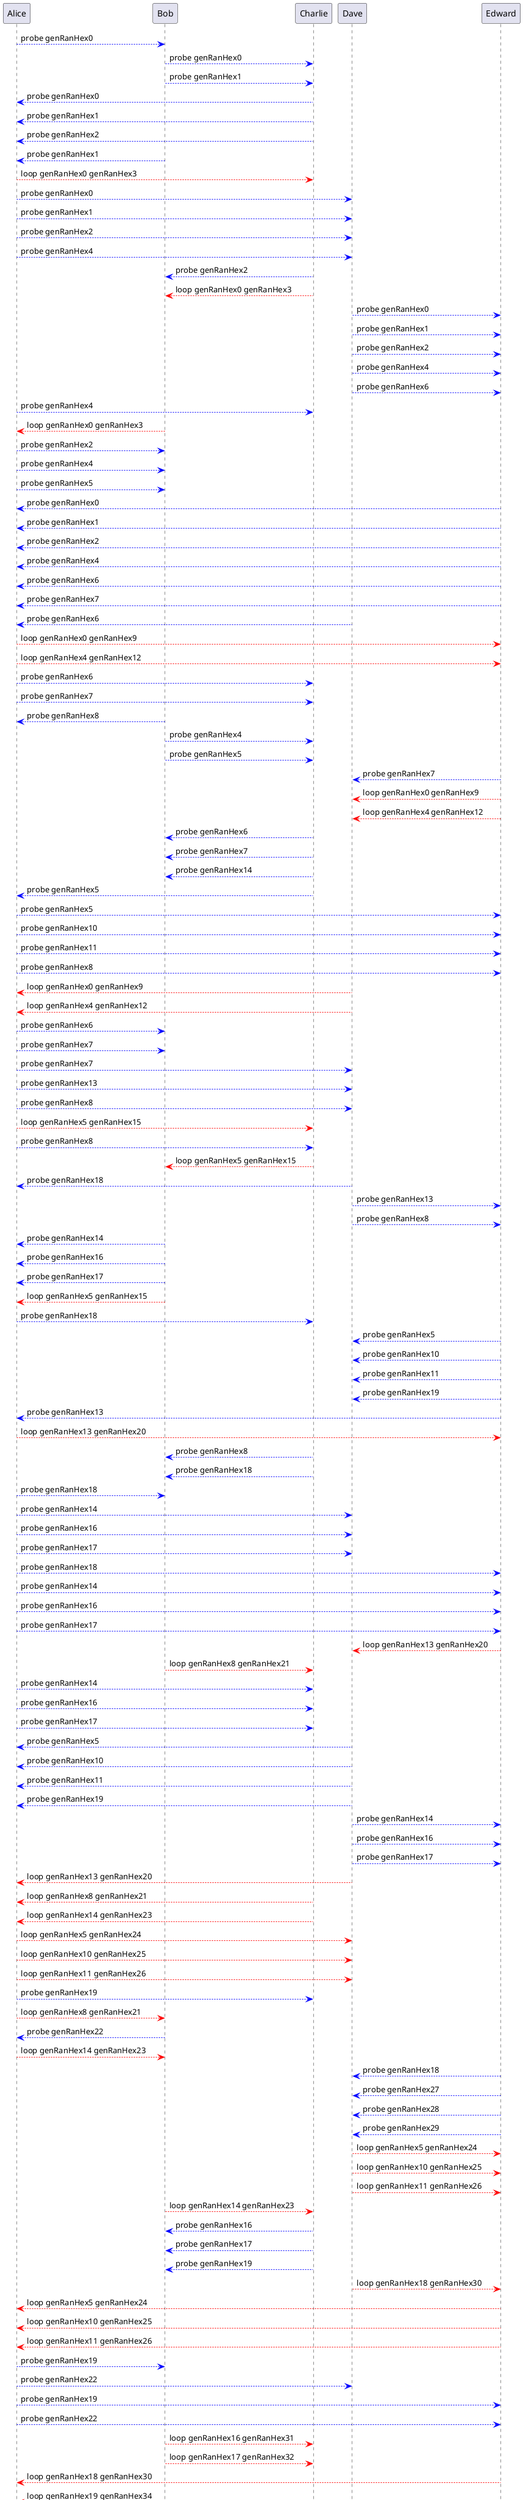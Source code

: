 @startuml messages
Alice -[#blue]-> Bob: probe genRanHex0
Bob -[#blue]-> Charlie: probe genRanHex0
Bob -[#blue]-> Charlie: probe genRanHex1
Charlie -[#blue]-> Alice: probe genRanHex0
Charlie -[#blue]-> Alice: probe genRanHex1
Charlie -[#blue]-> Alice: probe genRanHex2
Bob -[#blue]-> Alice: probe genRanHex1
Alice -[#red]-> Charlie: loop genRanHex0 genRanHex3
Alice -[#blue]-> Dave: probe genRanHex0
Alice -[#blue]-> Dave: probe genRanHex1
Alice -[#blue]-> Dave: probe genRanHex2
Alice -[#blue]-> Dave: probe genRanHex4
Charlie -[#blue]-> Bob: probe genRanHex2
Charlie -[#red]-> Bob: loop genRanHex0 genRanHex3
Dave -[#blue]-> Edward: probe genRanHex0
Dave -[#blue]-> Edward: probe genRanHex1
Dave -[#blue]-> Edward: probe genRanHex2
Dave -[#blue]-> Edward: probe genRanHex4
Dave -[#blue]-> Edward: probe genRanHex6
Alice -[#blue]-> Charlie: probe genRanHex4
Bob -[#red]-> Alice: loop genRanHex0 genRanHex3
Alice -[#blue]-> Bob: probe genRanHex2
Alice -[#blue]-> Bob: probe genRanHex4
Alice -[#blue]-> Bob: probe genRanHex5
Edward -[#blue]-> Alice: probe genRanHex0
Edward -[#blue]-> Alice: probe genRanHex1
Edward -[#blue]-> Alice: probe genRanHex2
Edward -[#blue]-> Alice: probe genRanHex4
Edward -[#blue]-> Alice: probe genRanHex6
Edward -[#blue]-> Alice: probe genRanHex7
Dave -[#blue]-> Alice: probe genRanHex6
Alice -[#red]-> Edward: loop genRanHex0 genRanHex9
Alice -[#red]-> Edward: loop genRanHex4 genRanHex12
Alice -[#blue]-> Charlie: probe genRanHex6
Alice -[#blue]-> Charlie: probe genRanHex7
Bob -[#blue]-> Alice: probe genRanHex8
Bob -[#blue]-> Charlie: probe genRanHex4
Bob -[#blue]-> Charlie: probe genRanHex5
Edward -[#blue]-> Dave: probe genRanHex7
Edward -[#red]-> Dave: loop genRanHex0 genRanHex9
Edward -[#red]-> Dave: loop genRanHex4 genRanHex12
Charlie -[#blue]-> Bob: probe genRanHex6
Charlie -[#blue]-> Bob: probe genRanHex7
Charlie -[#blue]-> Bob: probe genRanHex14
Charlie -[#blue]-> Alice: probe genRanHex5
Alice -[#blue]-> Edward: probe genRanHex5
Alice -[#blue]-> Edward: probe genRanHex10
Alice -[#blue]-> Edward: probe genRanHex11
Alice -[#blue]-> Edward: probe genRanHex8
Dave -[#red]-> Alice: loop genRanHex0 genRanHex9
Dave -[#red]-> Alice: loop genRanHex4 genRanHex12
Alice -[#blue]-> Bob: probe genRanHex6
Alice -[#blue]-> Bob: probe genRanHex7
Alice -[#blue]-> Dave: probe genRanHex7
Alice -[#blue]-> Dave: probe genRanHex13
Alice -[#blue]-> Dave: probe genRanHex8
Alice -[#red]-> Charlie: loop genRanHex5 genRanHex15
Alice -[#blue]-> Charlie: probe genRanHex8
Charlie -[#red]-> Bob: loop genRanHex5 genRanHex15
Dave -[#blue]-> Alice: probe genRanHex18
Dave -[#blue]-> Edward: probe genRanHex13
Dave -[#blue]-> Edward: probe genRanHex8
Bob -[#blue]-> Alice: probe genRanHex14
Bob -[#blue]-> Alice: probe genRanHex16
Bob -[#blue]-> Alice: probe genRanHex17
Bob -[#red]-> Alice: loop genRanHex5 genRanHex15
Alice -[#blue]-> Charlie: probe genRanHex18
Edward -[#blue]-> Dave: probe genRanHex5
Edward -[#blue]-> Dave: probe genRanHex10
Edward -[#blue]-> Dave: probe genRanHex11
Edward -[#blue]-> Dave: probe genRanHex19
Edward -[#blue]-> Alice: probe genRanHex13
Alice -[#red]-> Edward: loop genRanHex13 genRanHex20
Charlie -[#blue]-> Bob: probe genRanHex8
Charlie -[#blue]-> Bob: probe genRanHex18
Alice -[#blue]-> Bob: probe genRanHex18
Alice -[#blue]-> Dave: probe genRanHex14
Alice -[#blue]-> Dave: probe genRanHex16
Alice -[#blue]-> Dave: probe genRanHex17
Alice -[#blue]-> Edward: probe genRanHex18
Alice -[#blue]-> Edward: probe genRanHex14
Alice -[#blue]-> Edward: probe genRanHex16
Alice -[#blue]-> Edward: probe genRanHex17
Edward -[#red]-> Dave: loop genRanHex13 genRanHex20
Bob -[#red]-> Charlie: loop genRanHex8 genRanHex21
Alice -[#blue]-> Charlie: probe genRanHex14
Alice -[#blue]-> Charlie: probe genRanHex16
Alice -[#blue]-> Charlie: probe genRanHex17
Dave -[#blue]-> Alice: probe genRanHex5
Dave -[#blue]-> Alice: probe genRanHex10
Dave -[#blue]-> Alice: probe genRanHex11
Dave -[#blue]-> Alice: probe genRanHex19
Dave -[#blue]-> Edward: probe genRanHex14
Dave -[#blue]-> Edward: probe genRanHex16
Dave -[#blue]-> Edward: probe genRanHex17
Dave -[#red]-> Alice: loop genRanHex13 genRanHex20
Charlie -[#red]-> Alice: loop genRanHex8 genRanHex21
Charlie -[#red]-> Alice: loop genRanHex14 genRanHex23
Alice -[#red]-> Dave: loop genRanHex5 genRanHex24
Alice -[#red]-> Dave: loop genRanHex10 genRanHex25
Alice -[#red]-> Dave: loop genRanHex11 genRanHex26
Alice -[#blue]-> Charlie: probe genRanHex19
Alice -[#red]-> Bob: loop genRanHex8 genRanHex21
Bob -[#blue]-> Alice: probe genRanHex22
Alice -[#red]-> Bob: loop genRanHex14 genRanHex23
Edward -[#blue]-> Dave: probe genRanHex18
Edward -[#blue]-> Dave: probe genRanHex27
Edward -[#blue]-> Dave: probe genRanHex28
Edward -[#blue]-> Dave: probe genRanHex29
Dave -[#red]-> Edward: loop genRanHex5 genRanHex24
Dave -[#red]-> Edward: loop genRanHex10 genRanHex25
Dave -[#red]-> Edward: loop genRanHex11 genRanHex26
Bob -[#red]-> Charlie: loop genRanHex14 genRanHex23
Charlie -[#blue]-> Bob: probe genRanHex16
Charlie -[#blue]-> Bob: probe genRanHex17
Charlie -[#blue]-> Bob: probe genRanHex19
Dave -[#red]-> Edward: loop genRanHex18 genRanHex30
Edward -[#red]-> Alice: loop genRanHex5 genRanHex24
Edward -[#red]-> Alice: loop genRanHex10 genRanHex25
Edward -[#red]-> Alice: loop genRanHex11 genRanHex26
Alice -[#blue]-> Bob: probe genRanHex19
Alice -[#blue]-> Dave: probe genRanHex22
Alice -[#blue]-> Edward: probe genRanHex19
Alice -[#blue]-> Edward: probe genRanHex22
Bob -[#red]-> Charlie: loop genRanHex16 genRanHex31
Bob -[#red]-> Charlie: loop genRanHex17 genRanHex32
Edward -[#red]-> Alice: loop genRanHex18 genRanHex30
Edward -[#red]-> Alice: loop genRanHex19 genRanHex34
Alice -[#blue]-> Charlie: probe genRanHex22
Charlie -[#red]-> Alice: loop genRanHex16 genRanHex31
Charlie -[#red]-> Alice: loop genRanHex17 genRanHex32
Alice -[#red]-> Dave: loop genRanHex18 genRanHex30
Dave -[#blue]-> Alice: probe genRanHex27
Dave -[#blue]-> Alice: probe genRanHex28
Dave -[#blue]-> Alice: probe genRanHex29
Dave -[#blue]-> Edward: probe genRanHex22
Alice -[#red]-> Dave: loop genRanHex19 genRanHex34
Alice -[#red]-> Bob: loop genRanHex16 genRanHex31
Alice -[#red]-> Bob: loop genRanHex17 genRanHex32
Bob -[#blue]-> Alice: probe genRanHex33
Alice -[#blue]-> Charlie: probe genRanHex27
Alice -[#blue]-> Charlie: probe genRanHex28
Alice -[#blue]-> Charlie: probe genRanHex29
Dave -[#red]-> Edward: loop genRanHex19 genRanHex34
Edward -[#blue]-> Dave: probe genRanHex35
Charlie -[#blue]-> Bob: probe genRanHex22
Charlie -[#blue]-> Bob: probe genRanHex27
Charlie -[#blue]-> Bob: probe genRanHex28
Charlie -[#blue]-> Bob: probe genRanHex29
Alice -[#blue]-> Bob: probe genRanHex27
Alice -[#blue]-> Bob: probe genRanHex28
Alice -[#blue]-> Bob: probe genRanHex29
Alice -[#blue]-> Dave: probe genRanHex33
Alice -[#blue]-> Edward: probe genRanHex27
Alice -[#blue]-> Edward: probe genRanHex28
Alice -[#blue]-> Edward: probe genRanHex29
Alice -[#blue]-> Edward: probe genRanHex33
Bob -[#red]-> Charlie: loop genRanHex22 genRanHex36
Alice -[#blue]-> Charlie: probe genRanHex33
Edward -[#red]-> Alice: loop genRanHex27 genRanHex40
Edward -[#red]-> Alice: loop genRanHex28 genRanHex41
Edward -[#red]-> Alice: loop genRanHex29 genRanHex42
Dave -[#blue]-> Alice: probe genRanHex35
Dave -[#blue]-> Edward: probe genRanHex33
Charlie -[#red]-> Alice: loop genRanHex22 genRanHex36
Alice -[#red]-> Dave: loop genRanHex27 genRanHex40
Alice -[#red]-> Dave: loop genRanHex28 genRanHex41
Alice -[#red]-> Dave: loop genRanHex29 genRanHex42
Alice -[#blue]-> Charlie: probe genRanHex35
Alice -[#red]-> Bob: loop genRanHex22 genRanHex36
Bob -[#blue]-> Alice: probe genRanHex37
Bob -[#blue]-> Alice: probe genRanHex38
Bob -[#blue]-> Alice: probe genRanHex39
Dave -[#red]-> Edward: loop genRanHex27 genRanHex40
Dave -[#red]-> Edward: loop genRanHex28 genRanHex41
Dave -[#red]-> Edward: loop genRanHex29 genRanHex42
Edward -[#blue]-> Dave: probe genRanHex43
Charlie -[#blue]-> Bob: probe genRanHex33
Charlie -[#blue]-> Bob: probe genRanHex35
Alice -[#blue]-> Bob: probe genRanHex35
Alice -[#blue]-> Dave: probe genRanHex37
Alice -[#blue]-> Dave: probe genRanHex38
Alice -[#blue]-> Dave: probe genRanHex39
Alice -[#blue]-> Edward: probe genRanHex35
Alice -[#blue]-> Edward: probe genRanHex37
Alice -[#blue]-> Edward: probe genRanHex38
Alice -[#blue]-> Edward: probe genRanHex39
Bob -[#red]-> Charlie: loop genRanHex33 genRanHex44
Edward -[#red]-> Alice: loop genRanHex35 genRanHex46
Alice -[#blue]-> Charlie: probe genRanHex37
Alice -[#blue]-> Charlie: probe genRanHex38
Alice -[#blue]-> Charlie: probe genRanHex39
Charlie -[#red]-> Alice: loop genRanHex33 genRanHex44
Dave -[#blue]-> Alice: probe genRanHex43
Dave -[#blue]-> Edward: probe genRanHex37
Dave -[#blue]-> Edward: probe genRanHex38
Dave -[#blue]-> Edward: probe genRanHex39
Alice -[#red]-> Dave: loop genRanHex35 genRanHex46
Alice -[#red]-> Bob: loop genRanHex33 genRanHex44
Bob -[#blue]-> Alice: probe genRanHex45
Alice -[#blue]-> Charlie: probe genRanHex43
Dave -[#red]-> Edward: loop genRanHex35 genRanHex46
Edward -[#blue]-> Dave: probe genRanHex47
Edward -[#blue]-> Dave: probe genRanHex48
Edward -[#blue]-> Dave: probe genRanHex49
Charlie -[#blue]-> Bob: probe genRanHex37
Charlie -[#blue]-> Bob: probe genRanHex38
Charlie -[#blue]-> Bob: probe genRanHex39
Charlie -[#blue]-> Bob: probe genRanHex43
Alice -[#blue]-> Bob: probe genRanHex43
Alice -[#blue]-> Dave: probe genRanHex45
Alice -[#blue]-> Edward: probe genRanHex43
Alice -[#blue]-> Edward: probe genRanHex45
Bob -[#red]-> Charlie: loop genRanHex37 genRanHex50
Bob -[#red]-> Charlie: loop genRanHex38 genRanHex51
Bob -[#red]-> Charlie: loop genRanHex39 genRanHex52
Alice -[#blue]-> Charlie: probe genRanHex45
Edward -[#red]-> Alice: loop genRanHex43 genRanHex54
Dave -[#blue]-> Alice: probe genRanHex47
Dave -[#blue]-> Alice: probe genRanHex48
Dave -[#blue]-> Alice: probe genRanHex49
Dave -[#blue]-> Edward: probe genRanHex45
Charlie -[#red]-> Alice: loop genRanHex37 genRanHex50
Charlie -[#red]-> Alice: loop genRanHex38 genRanHex51
Charlie -[#red]-> Alice: loop genRanHex39 genRanHex52
Alice -[#red]-> Dave: loop genRanHex43 genRanHex54
Alice -[#blue]-> Charlie: probe genRanHex47
Alice -[#blue]-> Charlie: probe genRanHex48
Alice -[#blue]-> Charlie: probe genRanHex49
Alice -[#red]-> Bob: loop genRanHex37 genRanHex50
Alice -[#red]-> Bob: loop genRanHex38 genRanHex51
Alice -[#red]-> Bob: loop genRanHex39 genRanHex52
Bob -[#blue]-> Alice: probe genRanHex53
Dave -[#red]-> Edward: loop genRanHex43 genRanHex54
Edward -[#blue]-> Dave: probe genRanHex55
Charlie -[#blue]-> Bob: probe genRanHex45
Charlie -[#blue]-> Bob: probe genRanHex47
Charlie -[#blue]-> Bob: probe genRanHex48
Charlie -[#blue]-> Bob: probe genRanHex49
Alice -[#blue]-> Bob: probe genRanHex47
Alice -[#blue]-> Bob: probe genRanHex48
Alice -[#blue]-> Bob: probe genRanHex49
Alice -[#blue]-> Dave: probe genRanHex53
Alice -[#blue]-> Edward: probe genRanHex47
Alice -[#blue]-> Edward: probe genRanHex48
Alice -[#blue]-> Edward: probe genRanHex49
Alice -[#blue]-> Edward: probe genRanHex53
Bob -[#red]-> Charlie: loop genRanHex45 genRanHex56
Edward -[#red]-> Alice: loop genRanHex47 genRanHex60
Edward -[#red]-> Alice: loop genRanHex48 genRanHex61
Edward -[#red]-> Alice: loop genRanHex49 genRanHex62
Alice -[#blue]-> Charlie: probe genRanHex53
Charlie -[#red]-> Alice: loop genRanHex45 genRanHex56
Dave -[#blue]-> Alice: probe genRanHex55
Dave -[#blue]-> Edward: probe genRanHex53
Alice -[#red]-> Dave: loop genRanHex47 genRanHex60
Alice -[#red]-> Dave: loop genRanHex48 genRanHex61
Alice -[#red]-> Dave: loop genRanHex49 genRanHex62
Alice -[#red]-> Bob: loop genRanHex45 genRanHex56
Bob -[#blue]-> Alice: probe genRanHex57
Bob -[#blue]-> Alice: probe genRanHex58
Bob -[#blue]-> Alice: probe genRanHex59
Alice -[#blue]-> Charlie: probe genRanHex55
Dave -[#red]-> Edward: loop genRanHex47 genRanHex60
Dave -[#red]-> Edward: loop genRanHex48 genRanHex61
Dave -[#red]-> Edward: loop genRanHex49 genRanHex62
Edward -[#blue]-> Dave: probe genRanHex63
Charlie -[#blue]-> Bob: probe genRanHex53
Charlie -[#blue]-> Bob: probe genRanHex55
Alice -[#blue]-> Bob: probe genRanHex55
Alice -[#blue]-> Dave: probe genRanHex57
Alice -[#blue]-> Dave: probe genRanHex58
Alice -[#blue]-> Dave: probe genRanHex59
Alice -[#blue]-> Edward: probe genRanHex55
Alice -[#blue]-> Edward: probe genRanHex57
Alice -[#blue]-> Edward: probe genRanHex58
Alice -[#blue]-> Edward: probe genRanHex59
Bob -[#red]-> Charlie: loop genRanHex53 genRanHex64
Alice -[#blue]-> Charlie: probe genRanHex57
Alice -[#blue]-> Charlie: probe genRanHex58
Alice -[#blue]-> Charlie: probe genRanHex59
Edward -[#red]-> Alice: loop genRanHex55 genRanHex66
Dave -[#blue]-> Alice: probe genRanHex63
Dave -[#blue]-> Edward: probe genRanHex57
Dave -[#blue]-> Edward: probe genRanHex58
Dave -[#blue]-> Edward: probe genRanHex59
Charlie -[#red]-> Alice: loop genRanHex53 genRanHex64
Alice -[#red]-> Dave: loop genRanHex55 genRanHex66
Alice -[#blue]-> Charlie: probe genRanHex63
Alice -[#red]-> Bob: loop genRanHex53 genRanHex64
Bob -[#blue]-> Alice: probe genRanHex65
Dave -[#red]-> Edward: loop genRanHex55 genRanHex66
Edward -[#blue]-> Dave: probe genRanHex67
Edward -[#blue]-> Dave: probe genRanHex68
Edward -[#blue]-> Dave: probe genRanHex69
Charlie -[#blue]-> Bob: probe genRanHex57
Charlie -[#blue]-> Bob: probe genRanHex58
Charlie -[#blue]-> Bob: probe genRanHex59
Charlie -[#blue]-> Bob: probe genRanHex63
Alice -[#blue]-> Bob: probe genRanHex63
Alice -[#blue]-> Dave: probe genRanHex65
Alice -[#blue]-> Edward: probe genRanHex63
Alice -[#blue]-> Edward: probe genRanHex65
Bob -[#red]-> Charlie: loop genRanHex57 genRanHex70
Bob -[#red]-> Charlie: loop genRanHex58 genRanHex71
Bob -[#red]-> Charlie: loop genRanHex59 genRanHex72
Edward -[#red]-> Alice: loop genRanHex63 genRanHex74
Alice -[#blue]-> Charlie: probe genRanHex65
Charlie -[#red]-> Alice: loop genRanHex57 genRanHex70
Charlie -[#red]-> Alice: loop genRanHex58 genRanHex71
Charlie -[#red]-> Alice: loop genRanHex59 genRanHex72
Dave -[#blue]-> Alice: probe genRanHex67
Dave -[#blue]-> Alice: probe genRanHex68
Dave -[#blue]-> Alice: probe genRanHex69
Dave -[#blue]-> Edward: probe genRanHex65
Alice -[#red]-> Dave: loop genRanHex63 genRanHex74
Alice -[#red]-> Bob: loop genRanHex57 genRanHex70
Alice -[#red]-> Bob: loop genRanHex58 genRanHex71
Alice -[#red]-> Bob: loop genRanHex59 genRanHex72
Bob -[#blue]-> Alice: probe genRanHex73
Alice -[#blue]-> Charlie: probe genRanHex67
Alice -[#blue]-> Charlie: probe genRanHex68
Alice -[#blue]-> Charlie: probe genRanHex69
Dave -[#red]-> Edward: loop genRanHex63 genRanHex74
Edward -[#blue]-> Dave: probe genRanHex75
Charlie -[#blue]-> Bob: probe genRanHex65
Charlie -[#blue]-> Bob: probe genRanHex67
Charlie -[#blue]-> Bob: probe genRanHex68
Charlie -[#blue]-> Bob: probe genRanHex69
Alice -[#blue]-> Bob: probe genRanHex67
Alice -[#blue]-> Bob: probe genRanHex68
Alice -[#blue]-> Bob: probe genRanHex69
Alice -[#blue]-> Dave: probe genRanHex73
Alice -[#blue]-> Edward: probe genRanHex67
Alice -[#blue]-> Edward: probe genRanHex68
Alice -[#blue]-> Edward: probe genRanHex69
Alice -[#blue]-> Edward: probe genRanHex73
Bob -[#red]-> Charlie: loop genRanHex65 genRanHex76
Alice -[#blue]-> Charlie: probe genRanHex73
Edward -[#red]-> Alice: loop genRanHex67 genRanHex80
Edward -[#red]-> Alice: loop genRanHex68 genRanHex81
Edward -[#red]-> Alice: loop genRanHex69 genRanHex82
Dave -[#blue]-> Alice: probe genRanHex75
Dave -[#blue]-> Edward: probe genRanHex73
Charlie -[#red]-> Alice: loop genRanHex65 genRanHex76
Alice -[#red]-> Dave: loop genRanHex67 genRanHex80
Alice -[#red]-> Dave: loop genRanHex68 genRanHex81
Alice -[#red]-> Dave: loop genRanHex69 genRanHex82
Alice -[#blue]-> Charlie: probe genRanHex75
Alice -[#red]-> Bob: loop genRanHex65 genRanHex76
Bob -[#blue]-> Alice: probe genRanHex77
Bob -[#blue]-> Alice: probe genRanHex78
Bob -[#blue]-> Alice: probe genRanHex79
Dave -[#red]-> Edward: loop genRanHex67 genRanHex80
Dave -[#red]-> Edward: loop genRanHex68 genRanHex81
Dave -[#red]-> Edward: loop genRanHex69 genRanHex82
Edward -[#blue]-> Dave: probe genRanHex83
Charlie -[#blue]-> Bob: probe genRanHex73
Charlie -[#blue]-> Bob: probe genRanHex75
Alice -[#blue]-> Bob: probe genRanHex75
Alice -[#blue]-> Dave: probe genRanHex77
Alice -[#blue]-> Dave: probe genRanHex78
Alice -[#blue]-> Dave: probe genRanHex79
Alice -[#blue]-> Edward: probe genRanHex75
Alice -[#blue]-> Edward: probe genRanHex77
Alice -[#blue]-> Edward: probe genRanHex78
Alice -[#blue]-> Edward: probe genRanHex79
Bob -[#red]-> Charlie: loop genRanHex73 genRanHex84
Edward -[#red]-> Alice: loop genRanHex75 genRanHex86
Alice -[#blue]-> Charlie: probe genRanHex77
Alice -[#blue]-> Charlie: probe genRanHex78
Alice -[#blue]-> Charlie: probe genRanHex79
Charlie -[#red]-> Alice: loop genRanHex73 genRanHex84
Dave -[#blue]-> Alice: probe genRanHex83
Dave -[#blue]-> Edward: probe genRanHex77
Dave -[#blue]-> Edward: probe genRanHex78
Dave -[#blue]-> Edward: probe genRanHex79
Alice -[#red]-> Dave: loop genRanHex75 genRanHex86
Alice -[#red]-> Bob: loop genRanHex73 genRanHex84
Bob -[#blue]-> Alice: probe genRanHex85
Alice -[#blue]-> Charlie: probe genRanHex83
Dave -[#red]-> Edward: loop genRanHex75 genRanHex86
Edward -[#blue]-> Dave: probe genRanHex87
Edward -[#blue]-> Dave: probe genRanHex88
Edward -[#blue]-> Dave: probe genRanHex89
Charlie -[#blue]-> Bob: probe genRanHex77
Charlie -[#blue]-> Bob: probe genRanHex78
Charlie -[#blue]-> Bob: probe genRanHex79
Charlie -[#blue]-> Bob: probe genRanHex83
Alice -[#blue]-> Bob: probe genRanHex83
Alice -[#blue]-> Dave: probe genRanHex85
Alice -[#blue]-> Edward: probe genRanHex83
Alice -[#blue]-> Edward: probe genRanHex85
Bob -[#red]-> Charlie: loop genRanHex77 genRanHex90
Bob -[#red]-> Charlie: loop genRanHex78 genRanHex91
Bob -[#red]-> Charlie: loop genRanHex79 genRanHex92
Alice -[#blue]-> Charlie: probe genRanHex85
Edward -[#red]-> Alice: loop genRanHex83 genRanHex94
Dave -[#blue]-> Alice: probe genRanHex87
Dave -[#blue]-> Alice: probe genRanHex88
Dave -[#blue]-> Alice: probe genRanHex89
Dave -[#blue]-> Edward: probe genRanHex85
Charlie -[#red]-> Alice: loop genRanHex77 genRanHex90
Charlie -[#red]-> Alice: loop genRanHex78 genRanHex91
Charlie -[#red]-> Alice: loop genRanHex79 genRanHex92
Alice -[#red]-> Dave: loop genRanHex83 genRanHex94
Alice -[#blue]-> Charlie: probe genRanHex87
Alice -[#blue]-> Charlie: probe genRanHex88
Alice -[#blue]-> Charlie: probe genRanHex89
Alice -[#red]-> Bob: loop genRanHex77 genRanHex90
Alice -[#red]-> Bob: loop genRanHex78 genRanHex91
Alice -[#red]-> Bob: loop genRanHex79 genRanHex92
Bob -[#blue]-> Alice: probe genRanHex93
Dave -[#red]-> Edward: loop genRanHex83 genRanHex94
Edward -[#blue]-> Dave: probe genRanHex95
Charlie -[#blue]-> Bob: probe genRanHex85
Charlie -[#blue]-> Bob: probe genRanHex87
Charlie -[#blue]-> Bob: probe genRanHex88
Charlie -[#blue]-> Bob: probe genRanHex89
Alice -[#blue]-> Bob: probe genRanHex87
Alice -[#blue]-> Bob: probe genRanHex88
Alice -[#blue]-> Bob: probe genRanHex89
Alice -[#blue]-> Dave: probe genRanHex93
Alice -[#blue]-> Edward: probe genRanHex87
Alice -[#blue]-> Edward: probe genRanHex88
Alice -[#blue]-> Edward: probe genRanHex89
Alice -[#blue]-> Edward: probe genRanHex93
Bob -[#red]-> Charlie: loop genRanHex85 genRanHex96
Edward -[#red]-> Alice: loop genRanHex87 genRanHex100
Edward -[#red]-> Alice: loop genRanHex88 genRanHex101
Edward -[#red]-> Alice: loop genRanHex89 genRanHex102
Alice -[#blue]-> Charlie: probe genRanHex93
Charlie -[#red]-> Alice: loop genRanHex85 genRanHex96
Dave -[#blue]-> Alice: probe genRanHex95
Dave -[#blue]-> Edward: probe genRanHex93
Alice -[#red]-> Dave: loop genRanHex87 genRanHex100
Alice -[#red]-> Dave: loop genRanHex88 genRanHex101
Alice -[#red]-> Dave: loop genRanHex89 genRanHex102
Alice -[#red]-> Bob: loop genRanHex85 genRanHex96
Bob -[#blue]-> Alice: probe genRanHex97
Bob -[#blue]-> Alice: probe genRanHex98
Bob -[#blue]-> Alice: probe genRanHex99
Alice -[#blue]-> Charlie: probe genRanHex95
Dave -[#red]-> Edward: loop genRanHex87 genRanHex100
Dave -[#red]-> Edward: loop genRanHex88 genRanHex101
Dave -[#red]-> Edward: loop genRanHex89 genRanHex102
Edward -[#blue]-> Dave: probe genRanHex103
Charlie -[#blue]-> Bob: probe genRanHex93
Charlie -[#blue]-> Bob: probe genRanHex95
Alice -[#blue]-> Bob: probe genRanHex95
Alice -[#blue]-> Dave: probe genRanHex97
Alice -[#blue]-> Dave: probe genRanHex98
Alice -[#blue]-> Dave: probe genRanHex99
Alice -[#blue]-> Edward: probe genRanHex95
Alice -[#blue]-> Edward: probe genRanHex97
Alice -[#blue]-> Edward: probe genRanHex98
Alice -[#blue]-> Edward: probe genRanHex99
Bob -[#red]-> Charlie: loop genRanHex93 genRanHex104
Alice -[#blue]-> Charlie: probe genRanHex97
Alice -[#blue]-> Charlie: probe genRanHex98
Alice -[#blue]-> Charlie: probe genRanHex99
Edward -[#red]-> Alice: loop genRanHex95 genRanHex106
Dave -[#blue]-> Alice: probe genRanHex103
Dave -[#blue]-> Edward: probe genRanHex97
Dave -[#blue]-> Edward: probe genRanHex98
Dave -[#blue]-> Edward: probe genRanHex99
Charlie -[#red]-> Alice: loop genRanHex93 genRanHex104
Alice -[#red]-> Dave: loop genRanHex95 genRanHex106
Alice -[#blue]-> Charlie: probe genRanHex103
Alice -[#red]-> Bob: loop genRanHex93 genRanHex104
Bob -[#blue]-> Alice: probe genRanHex105
Dave -[#red]-> Edward: loop genRanHex95 genRanHex106
Edward -[#blue]-> Dave: probe genRanHex107
Edward -[#blue]-> Dave: probe genRanHex108
Edward -[#blue]-> Dave: probe genRanHex109
Charlie -[#blue]-> Bob: probe genRanHex97
Charlie -[#blue]-> Bob: probe genRanHex98
Charlie -[#blue]-> Bob: probe genRanHex99
Charlie -[#blue]-> Bob: probe genRanHex103
Alice -[#blue]-> Bob: probe genRanHex103
Alice -[#blue]-> Dave: probe genRanHex105
Alice -[#blue]-> Edward: probe genRanHex103
Alice -[#blue]-> Edward: probe genRanHex105
Bob -[#red]-> Charlie: loop genRanHex97 genRanHex110
Bob -[#red]-> Charlie: loop genRanHex98 genRanHex111
Bob -[#red]-> Charlie: loop genRanHex99 genRanHex112
Edward -[#red]-> Alice: loop genRanHex103 genRanHex114
Alice -[#blue]-> Charlie: probe genRanHex105
Charlie -[#red]-> Alice: loop genRanHex97 genRanHex110
Charlie -[#red]-> Alice: loop genRanHex98 genRanHex111
Charlie -[#red]-> Alice: loop genRanHex99 genRanHex112
Dave -[#blue]-> Alice: probe genRanHex107
Dave -[#blue]-> Alice: probe genRanHex108
Dave -[#blue]-> Alice: probe genRanHex109
Dave -[#blue]-> Edward: probe genRanHex105
Alice -[#red]-> Dave: loop genRanHex103 genRanHex114
Alice -[#red]-> Bob: loop genRanHex97 genRanHex110
Alice -[#red]-> Bob: loop genRanHex98 genRanHex111
Alice -[#red]-> Bob: loop genRanHex99 genRanHex112
Bob -[#blue]-> Alice: probe genRanHex113
Alice -[#blue]-> Charlie: probe genRanHex107
Alice -[#blue]-> Charlie: probe genRanHex108
Alice -[#blue]-> Charlie: probe genRanHex109
Dave -[#red]-> Edward: loop genRanHex103 genRanHex114
Edward -[#blue]-> Dave: probe genRanHex115
Charlie -[#blue]-> Bob: probe genRanHex105
Charlie -[#blue]-> Bob: probe genRanHex107
Charlie -[#blue]-> Bob: probe genRanHex108
Charlie -[#blue]-> Bob: probe genRanHex109
Alice -[#blue]-> Bob: probe genRanHex107
Alice -[#blue]-> Bob: probe genRanHex108
Alice -[#blue]-> Bob: probe genRanHex109
Alice -[#blue]-> Dave: probe genRanHex113
Alice -[#blue]-> Edward: probe genRanHex107
Alice -[#blue]-> Edward: probe genRanHex108
Alice -[#blue]-> Edward: probe genRanHex109
Alice -[#blue]-> Edward: probe genRanHex113
Bob -[#red]-> Charlie: loop genRanHex105 genRanHex116
Alice -[#blue]-> Charlie: probe genRanHex113
Edward -[#red]-> Alice: loop genRanHex107 genRanHex120
Edward -[#red]-> Alice: loop genRanHex108 genRanHex121
Edward -[#red]-> Alice: loop genRanHex109 genRanHex122
Dave -[#blue]-> Alice: probe genRanHex115
Dave -[#blue]-> Edward: probe genRanHex113
Charlie -[#red]-> Alice: loop genRanHex105 genRanHex116
Alice -[#red]-> Dave: loop genRanHex107 genRanHex120
Alice -[#red]-> Dave: loop genRanHex108 genRanHex121
Alice -[#red]-> Dave: loop genRanHex109 genRanHex122
Alice -[#blue]-> Charlie: probe genRanHex115
Alice -[#red]-> Bob: loop genRanHex105 genRanHex116
Bob -[#blue]-> Alice: probe genRanHex117
Bob -[#blue]-> Alice: probe genRanHex118
Bob -[#blue]-> Alice: probe genRanHex119
Dave -[#red]-> Edward: loop genRanHex107 genRanHex120
Dave -[#red]-> Edward: loop genRanHex108 genRanHex121
Dave -[#red]-> Edward: loop genRanHex109 genRanHex122
Edward -[#blue]-> Dave: probe genRanHex123
Charlie -[#blue]-> Bob: probe genRanHex113
Charlie -[#blue]-> Bob: probe genRanHex115
Alice -[#blue]-> Bob: probe genRanHex115
Alice -[#blue]-> Dave: probe genRanHex117
Alice -[#blue]-> Dave: probe genRanHex118
Alice -[#blue]-> Dave: probe genRanHex119
Alice -[#blue]-> Edward: probe genRanHex115
Alice -[#blue]-> Edward: probe genRanHex117
Alice -[#blue]-> Edward: probe genRanHex118
Alice -[#blue]-> Edward: probe genRanHex119
Bob -[#red]-> Charlie: loop genRanHex113 genRanHex124
Edward -[#red]-> Alice: loop genRanHex115 genRanHex126
Alice -[#blue]-> Charlie: probe genRanHex117
Alice -[#blue]-> Charlie: probe genRanHex118
Alice -[#blue]-> Charlie: probe genRanHex119
Charlie -[#red]-> Alice: loop genRanHex113 genRanHex124
Dave -[#blue]-> Alice: probe genRanHex123
Dave -[#blue]-> Edward: probe genRanHex117
Dave -[#blue]-> Edward: probe genRanHex118
Dave -[#blue]-> Edward: probe genRanHex119
Alice -[#red]-> Dave: loop genRanHex115 genRanHex126
Alice -[#red]-> Bob: loop genRanHex113 genRanHex124
Bob -[#blue]-> Alice: probe genRanHex125
Alice -[#blue]-> Charlie: probe genRanHex123
Dave -[#red]-> Edward: loop genRanHex115 genRanHex126
Edward -[#blue]-> Dave: probe genRanHex127
Edward -[#blue]-> Dave: probe genRanHex128
Edward -[#blue]-> Dave: probe genRanHex129
Charlie -[#blue]-> Bob: probe genRanHex117
Charlie -[#blue]-> Bob: probe genRanHex118
Charlie -[#blue]-> Bob: probe genRanHex119
Charlie -[#blue]-> Bob: probe genRanHex123
Alice -[#blue]-> Bob: probe genRanHex123
Alice -[#blue]-> Dave: probe genRanHex125
Alice -[#blue]-> Edward: probe genRanHex123
Alice -[#blue]-> Edward: probe genRanHex125
Bob -[#red]-> Charlie: loop genRanHex117 genRanHex130
Bob -[#red]-> Charlie: loop genRanHex118 genRanHex131
Bob -[#red]-> Charlie: loop genRanHex119 genRanHex132
Alice -[#blue]-> Charlie: probe genRanHex125
Edward -[#red]-> Alice: loop genRanHex123 genRanHex134
Dave -[#blue]-> Alice: probe genRanHex127
Dave -[#blue]-> Alice: probe genRanHex128
Dave -[#blue]-> Alice: probe genRanHex129
Dave -[#blue]-> Edward: probe genRanHex125
Charlie -[#red]-> Alice: loop genRanHex117 genRanHex130
Charlie -[#red]-> Alice: loop genRanHex118 genRanHex131
Charlie -[#red]-> Alice: loop genRanHex119 genRanHex132
Alice -[#red]-> Dave: loop genRanHex123 genRanHex134
Alice -[#blue]-> Charlie: probe genRanHex127
Alice -[#blue]-> Charlie: probe genRanHex128
Alice -[#blue]-> Charlie: probe genRanHex129
Alice -[#red]-> Bob: loop genRanHex117 genRanHex130
Alice -[#red]-> Bob: loop genRanHex118 genRanHex131
Alice -[#red]-> Bob: loop genRanHex119 genRanHex132
Bob -[#blue]-> Alice: probe genRanHex133
Dave -[#red]-> Edward: loop genRanHex123 genRanHex134
Edward -[#blue]-> Dave: probe genRanHex135
Charlie -[#blue]-> Bob: probe genRanHex125
Charlie -[#blue]-> Bob: probe genRanHex127
Charlie -[#blue]-> Bob: probe genRanHex128
Charlie -[#blue]-> Bob: probe genRanHex129
Alice -[#blue]-> Bob: probe genRanHex127
Alice -[#blue]-> Bob: probe genRanHex128
Alice -[#blue]-> Bob: probe genRanHex129
Alice -[#blue]-> Dave: probe genRanHex133
Alice -[#blue]-> Edward: probe genRanHex127
Alice -[#blue]-> Edward: probe genRanHex128
Alice -[#blue]-> Edward: probe genRanHex129
Alice -[#blue]-> Edward: probe genRanHex133
Bob -[#red]-> Charlie: loop genRanHex125 genRanHex136
Edward -[#red]-> Alice: loop genRanHex127 genRanHex140
Edward -[#red]-> Alice: loop genRanHex128 genRanHex141
Edward -[#red]-> Alice: loop genRanHex129 genRanHex142
Alice -[#blue]-> Charlie: probe genRanHex133
Charlie -[#red]-> Alice: loop genRanHex125 genRanHex136
Dave -[#blue]-> Alice: probe genRanHex135
Dave -[#blue]-> Edward: probe genRanHex133
Alice -[#red]-> Dave: loop genRanHex127 genRanHex140
Alice -[#red]-> Dave: loop genRanHex128 genRanHex141
Alice -[#red]-> Dave: loop genRanHex129 genRanHex142
Alice -[#red]-> Bob: loop genRanHex125 genRanHex136
Bob -[#blue]-> Alice: probe genRanHex137
Bob -[#blue]-> Alice: probe genRanHex138
Bob -[#blue]-> Alice: probe genRanHex139
Alice -[#blue]-> Charlie: probe genRanHex135
Dave -[#red]-> Edward: loop genRanHex127 genRanHex140
Dave -[#red]-> Edward: loop genRanHex128 genRanHex141
Dave -[#red]-> Edward: loop genRanHex129 genRanHex142
Edward -[#blue]-> Dave: probe genRanHex143
Charlie -[#blue]-> Bob: probe genRanHex133
Charlie -[#blue]-> Bob: probe genRanHex135
Alice -[#blue]-> Bob: probe genRanHex135
Alice -[#blue]-> Dave: probe genRanHex137
Alice -[#blue]-> Dave: probe genRanHex138
Alice -[#blue]-> Dave: probe genRanHex139
Alice -[#blue]-> Edward: probe genRanHex135
Alice -[#blue]-> Edward: probe genRanHex137
Alice -[#blue]-> Edward: probe genRanHex138
Alice -[#blue]-> Edward: probe genRanHex139
Bob -[#red]-> Charlie: loop genRanHex133 genRanHex144
Alice -[#blue]-> Charlie: probe genRanHex137
Alice -[#blue]-> Charlie: probe genRanHex138
Alice -[#blue]-> Charlie: probe genRanHex139
Edward -[#red]-> Alice: loop genRanHex135 genRanHex146
Dave -[#blue]-> Alice: probe genRanHex143
Dave -[#blue]-> Edward: probe genRanHex137
Dave -[#blue]-> Edward: probe genRanHex138
Dave -[#blue]-> Edward: probe genRanHex139
Charlie -[#red]-> Alice: loop genRanHex133 genRanHex144
Alice -[#red]-> Dave: loop genRanHex135 genRanHex146
Alice -[#blue]-> Charlie: probe genRanHex143
Alice -[#red]-> Bob: loop genRanHex133 genRanHex144
Bob -[#blue]-> Alice: probe genRanHex145
Dave -[#red]-> Edward: loop genRanHex135 genRanHex146
Edward -[#blue]-> Dave: probe genRanHex147
Edward -[#blue]-> Dave: probe genRanHex148
Edward -[#blue]-> Dave: probe genRanHex149
Charlie -[#blue]-> Bob: probe genRanHex137
Charlie -[#blue]-> Bob: probe genRanHex138
Charlie -[#blue]-> Bob: probe genRanHex139
Charlie -[#blue]-> Bob: probe genRanHex143
Alice -[#blue]-> Bob: probe genRanHex143
Alice -[#blue]-> Dave: probe genRanHex145
Alice -[#blue]-> Edward: probe genRanHex143
Alice -[#blue]-> Edward: probe genRanHex145
Bob -[#red]-> Charlie: loop genRanHex137 genRanHex150
Bob -[#red]-> Charlie: loop genRanHex138 genRanHex151
Bob -[#red]-> Charlie: loop genRanHex139 genRanHex152
Edward -[#red]-> Alice: loop genRanHex143 genRanHex154
Alice -[#blue]-> Charlie: probe genRanHex145
Charlie -[#red]-> Alice: loop genRanHex137 genRanHex150
Charlie -[#red]-> Alice: loop genRanHex138 genRanHex151
Charlie -[#red]-> Alice: loop genRanHex139 genRanHex152
Dave -[#blue]-> Alice: probe genRanHex147
Dave -[#blue]-> Alice: probe genRanHex148
Dave -[#blue]-> Alice: probe genRanHex149
Dave -[#blue]-> Edward: probe genRanHex145
Alice -[#red]-> Dave: loop genRanHex143 genRanHex154
Alice -[#red]-> Bob: loop genRanHex137 genRanHex150
Alice -[#red]-> Bob: loop genRanHex138 genRanHex151
Alice -[#red]-> Bob: loop genRanHex139 genRanHex152
Bob -[#blue]-> Alice: probe genRanHex153
Alice -[#blue]-> Charlie: probe genRanHex147
Alice -[#blue]-> Charlie: probe genRanHex148
Alice -[#blue]-> Charlie: probe genRanHex149
Dave -[#red]-> Edward: loop genRanHex143 genRanHex154
Edward -[#blue]-> Dave: probe genRanHex155
Charlie -[#blue]-> Bob: probe genRanHex145
Charlie -[#blue]-> Bob: probe genRanHex147
Charlie -[#blue]-> Bob: probe genRanHex148
Charlie -[#blue]-> Bob: probe genRanHex149
Alice -[#blue]-> Bob: probe genRanHex147
Alice -[#blue]-> Bob: probe genRanHex148
Alice -[#blue]-> Bob: probe genRanHex149
Alice -[#blue]-> Dave: probe genRanHex153
Alice -[#blue]-> Edward: probe genRanHex147
Alice -[#blue]-> Edward: probe genRanHex148
Alice -[#blue]-> Edward: probe genRanHex149
Alice -[#blue]-> Edward: probe genRanHex153
Bob -[#red]-> Charlie: loop genRanHex145 genRanHex156
Alice -[#blue]-> Charlie: probe genRanHex153
Edward -[#red]-> Alice: loop genRanHex147 genRanHex160
Edward -[#red]-> Alice: loop genRanHex148 genRanHex161
Edward -[#red]-> Alice: loop genRanHex149 genRanHex162
Dave -[#blue]-> Alice: probe genRanHex155
Dave -[#blue]-> Edward: probe genRanHex153
Charlie -[#red]-> Alice: loop genRanHex145 genRanHex156
Alice -[#red]-> Dave: loop genRanHex147 genRanHex160
Alice -[#red]-> Dave: loop genRanHex148 genRanHex161
Alice -[#red]-> Dave: loop genRanHex149 genRanHex162
Alice -[#blue]-> Charlie: probe genRanHex155
Alice -[#red]-> Bob: loop genRanHex145 genRanHex156
Bob -[#blue]-> Alice: probe genRanHex157
Bob -[#blue]-> Alice: probe genRanHex158
Bob -[#blue]-> Alice: probe genRanHex159
Dave -[#red]-> Edward: loop genRanHex147 genRanHex160
Dave -[#red]-> Edward: loop genRanHex148 genRanHex161
Dave -[#red]-> Edward: loop genRanHex149 genRanHex162
Edward -[#blue]-> Dave: probe genRanHex163
@enduml